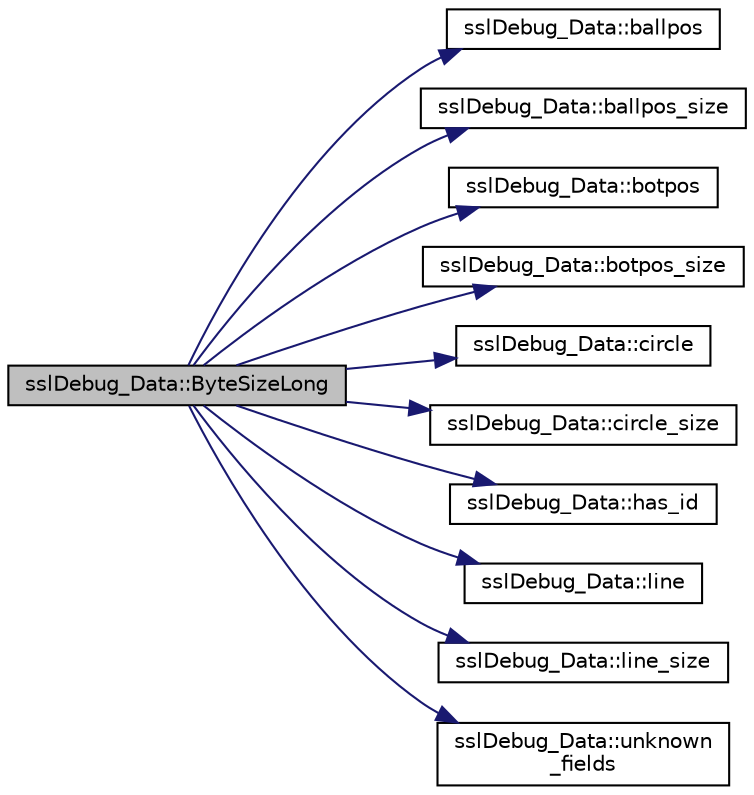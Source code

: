 digraph "sslDebug_Data::ByteSizeLong"
{
 // INTERACTIVE_SVG=YES
  edge [fontname="Helvetica",fontsize="10",labelfontname="Helvetica",labelfontsize="10"];
  node [fontname="Helvetica",fontsize="10",shape=record];
  rankdir="LR";
  Node1 [label="sslDebug_Data::ByteSizeLong",height=0.2,width=0.4,color="black", fillcolor="grey75", style="filled", fontcolor="black"];
  Node1 -> Node2 [color="midnightblue",fontsize="10",style="solid",fontname="Helvetica"];
  Node2 [label="sslDebug_Data::ballpos",height=0.2,width=0.4,color="black", fillcolor="white", style="filled",URL="$d4/d17/classssl_debug___data.html#a5fafbe9e6825e81f12752e1b52ad9c2a"];
  Node1 -> Node3 [color="midnightblue",fontsize="10",style="solid",fontname="Helvetica"];
  Node3 [label="sslDebug_Data::ballpos_size",height=0.2,width=0.4,color="black", fillcolor="white", style="filled",URL="$d4/d17/classssl_debug___data.html#a30958c920f09de6cd731132b0cb1cce9"];
  Node1 -> Node4 [color="midnightblue",fontsize="10",style="solid",fontname="Helvetica"];
  Node4 [label="sslDebug_Data::botpos",height=0.2,width=0.4,color="black", fillcolor="white", style="filled",URL="$d4/d17/classssl_debug___data.html#a2b6efa35bf8160992b4677841b02cece"];
  Node1 -> Node5 [color="midnightblue",fontsize="10",style="solid",fontname="Helvetica"];
  Node5 [label="sslDebug_Data::botpos_size",height=0.2,width=0.4,color="black", fillcolor="white", style="filled",URL="$d4/d17/classssl_debug___data.html#a5d092d1053186a9777f420c5de21f914"];
  Node1 -> Node6 [color="midnightblue",fontsize="10",style="solid",fontname="Helvetica"];
  Node6 [label="sslDebug_Data::circle",height=0.2,width=0.4,color="black", fillcolor="white", style="filled",URL="$d4/d17/classssl_debug___data.html#a2a2dc2a906c9942ed4f5d85bea84ffc2"];
  Node1 -> Node7 [color="midnightblue",fontsize="10",style="solid",fontname="Helvetica"];
  Node7 [label="sslDebug_Data::circle_size",height=0.2,width=0.4,color="black", fillcolor="white", style="filled",URL="$d4/d17/classssl_debug___data.html#a80bf790f8aebaebef7fc1df17de80728"];
  Node1 -> Node8 [color="midnightblue",fontsize="10",style="solid",fontname="Helvetica"];
  Node8 [label="sslDebug_Data::has_id",height=0.2,width=0.4,color="black", fillcolor="white", style="filled",URL="$d4/d17/classssl_debug___data.html#a5e0308f15fa19fca9f234c6a9a147753"];
  Node1 -> Node9 [color="midnightblue",fontsize="10",style="solid",fontname="Helvetica"];
  Node9 [label="sslDebug_Data::line",height=0.2,width=0.4,color="black", fillcolor="white", style="filled",URL="$d4/d17/classssl_debug___data.html#aef8726c6a7714544e9e1714609bbabef"];
  Node1 -> Node10 [color="midnightblue",fontsize="10",style="solid",fontname="Helvetica"];
  Node10 [label="sslDebug_Data::line_size",height=0.2,width=0.4,color="black", fillcolor="white", style="filled",URL="$d4/d17/classssl_debug___data.html#a7a02f73984592cae8b7ca9c8c5e3a4ce"];
  Node1 -> Node11 [color="midnightblue",fontsize="10",style="solid",fontname="Helvetica"];
  Node11 [label="sslDebug_Data::unknown\l_fields",height=0.2,width=0.4,color="black", fillcolor="white", style="filled",URL="$d4/d17/classssl_debug___data.html#a0a0a2d1371643773ecfd429e54bf95d8"];
}
